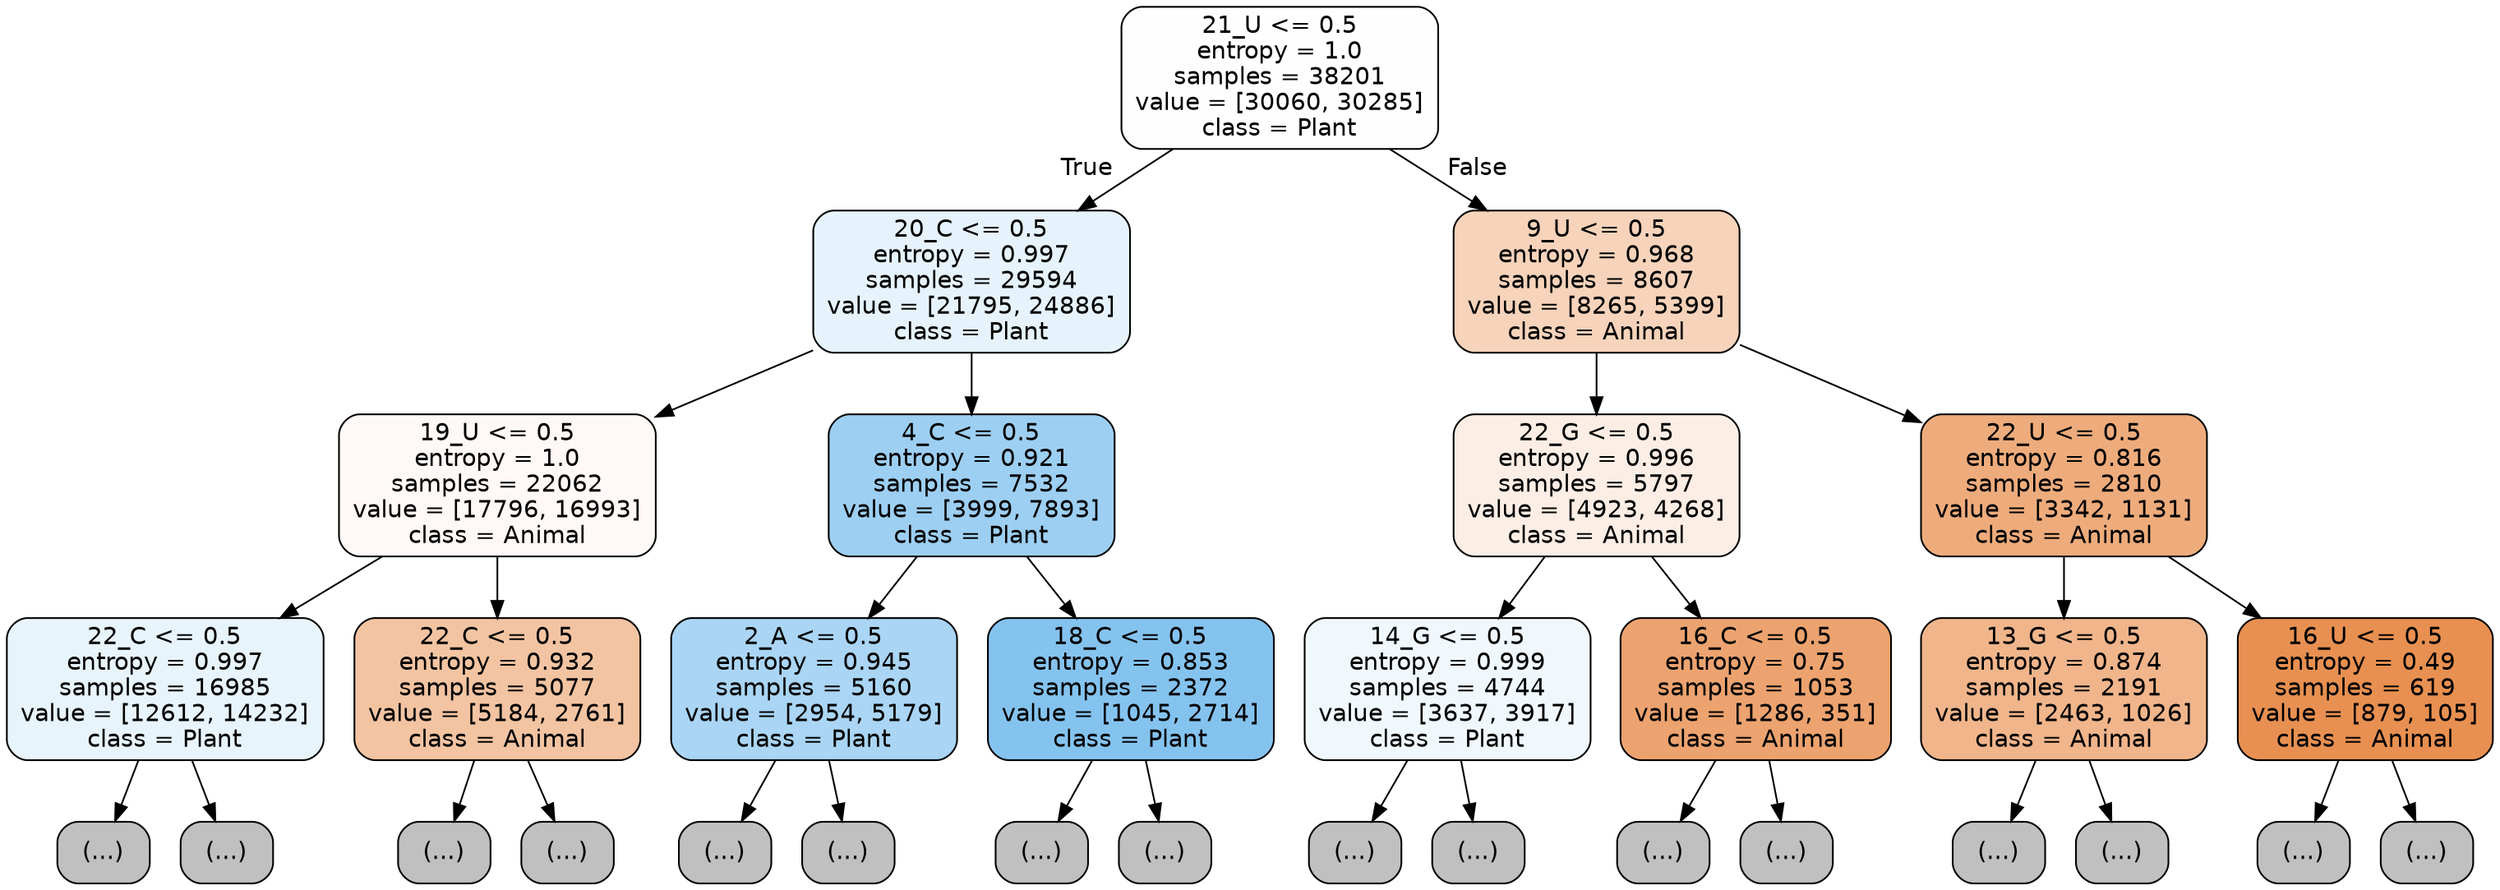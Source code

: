 digraph Tree {
node [shape=box, style="filled, rounded", color="black", fontname="helvetica"] ;
edge [fontname="helvetica"] ;
0 [label="21_U <= 0.5\nentropy = 1.0\nsamples = 38201\nvalue = [30060, 30285]\nclass = Plant", fillcolor="#fefeff"] ;
1 [label="20_C <= 0.5\nentropy = 0.997\nsamples = 29594\nvalue = [21795, 24886]\nclass = Plant", fillcolor="#e6f3fc"] ;
0 -> 1 [labeldistance=2.5, labelangle=45, headlabel="True"] ;
2 [label="19_U <= 0.5\nentropy = 1.0\nsamples = 22062\nvalue = [17796, 16993]\nclass = Animal", fillcolor="#fef9f6"] ;
1 -> 2 ;
3 [label="22_C <= 0.5\nentropy = 0.997\nsamples = 16985\nvalue = [12612, 14232]\nclass = Plant", fillcolor="#e8f4fc"] ;
2 -> 3 ;
4 [label="(...)", fillcolor="#C0C0C0"] ;
3 -> 4 ;
7077 [label="(...)", fillcolor="#C0C0C0"] ;
3 -> 7077 ;
7924 [label="22_C <= 0.5\nentropy = 0.932\nsamples = 5077\nvalue = [5184, 2761]\nclass = Animal", fillcolor="#f3c4a2"] ;
2 -> 7924 ;
7925 [label="(...)", fillcolor="#C0C0C0"] ;
7924 -> 7925 ;
10344 [label="(...)", fillcolor="#C0C0C0"] ;
7924 -> 10344 ;
10637 [label="4_C <= 0.5\nentropy = 0.921\nsamples = 7532\nvalue = [3999, 7893]\nclass = Plant", fillcolor="#9dcff2"] ;
1 -> 10637 ;
10638 [label="2_A <= 0.5\nentropy = 0.945\nsamples = 5160\nvalue = [2954, 5179]\nclass = Plant", fillcolor="#aad5f4"] ;
10637 -> 10638 ;
10639 [label="(...)", fillcolor="#C0C0C0"] ;
10638 -> 10639 ;
12360 [label="(...)", fillcolor="#C0C0C0"] ;
10638 -> 12360 ;
12829 [label="18_C <= 0.5\nentropy = 0.853\nsamples = 2372\nvalue = [1045, 2714]\nclass = Plant", fillcolor="#85c3ef"] ;
10637 -> 12829 ;
12830 [label="(...)", fillcolor="#C0C0C0"] ;
12829 -> 12830 ;
13323 [label="(...)", fillcolor="#C0C0C0"] ;
12829 -> 13323 ;
13484 [label="9_U <= 0.5\nentropy = 0.968\nsamples = 8607\nvalue = [8265, 5399]\nclass = Animal", fillcolor="#f6d3ba"] ;
0 -> 13484 [labeldistance=2.5, labelangle=-45, headlabel="False"] ;
13485 [label="22_G <= 0.5\nentropy = 0.996\nsamples = 5797\nvalue = [4923, 4268]\nclass = Animal", fillcolor="#fceee5"] ;
13484 -> 13485 ;
13486 [label="14_G <= 0.5\nentropy = 0.999\nsamples = 4744\nvalue = [3637, 3917]\nclass = Plant", fillcolor="#f1f8fd"] ;
13485 -> 13486 ;
13487 [label="(...)", fillcolor="#C0C0C0"] ;
13486 -> 13487 ;
15106 [label="(...)", fillcolor="#C0C0C0"] ;
13486 -> 15106 ;
15625 [label="16_C <= 0.5\nentropy = 0.75\nsamples = 1053\nvalue = [1286, 351]\nclass = Animal", fillcolor="#eca36f"] ;
13485 -> 15625 ;
15626 [label="(...)", fillcolor="#C0C0C0"] ;
15625 -> 15626 ;
15995 [label="(...)", fillcolor="#C0C0C0"] ;
15625 -> 15995 ;
16068 [label="22_U <= 0.5\nentropy = 0.816\nsamples = 2810\nvalue = [3342, 1131]\nclass = Animal", fillcolor="#eeac7c"] ;
13484 -> 16068 ;
16069 [label="13_G <= 0.5\nentropy = 0.874\nsamples = 2191\nvalue = [2463, 1026]\nclass = Animal", fillcolor="#f0b58b"] ;
16068 -> 16069 ;
16070 [label="(...)", fillcolor="#C0C0C0"] ;
16069 -> 16070 ;
16773 [label="(...)", fillcolor="#C0C0C0"] ;
16069 -> 16773 ;
17026 [label="16_U <= 0.5\nentropy = 0.49\nsamples = 619\nvalue = [879, 105]\nclass = Animal", fillcolor="#e89051"] ;
16068 -> 17026 ;
17027 [label="(...)", fillcolor="#C0C0C0"] ;
17026 -> 17027 ;
17132 [label="(...)", fillcolor="#C0C0C0"] ;
17026 -> 17132 ;
}